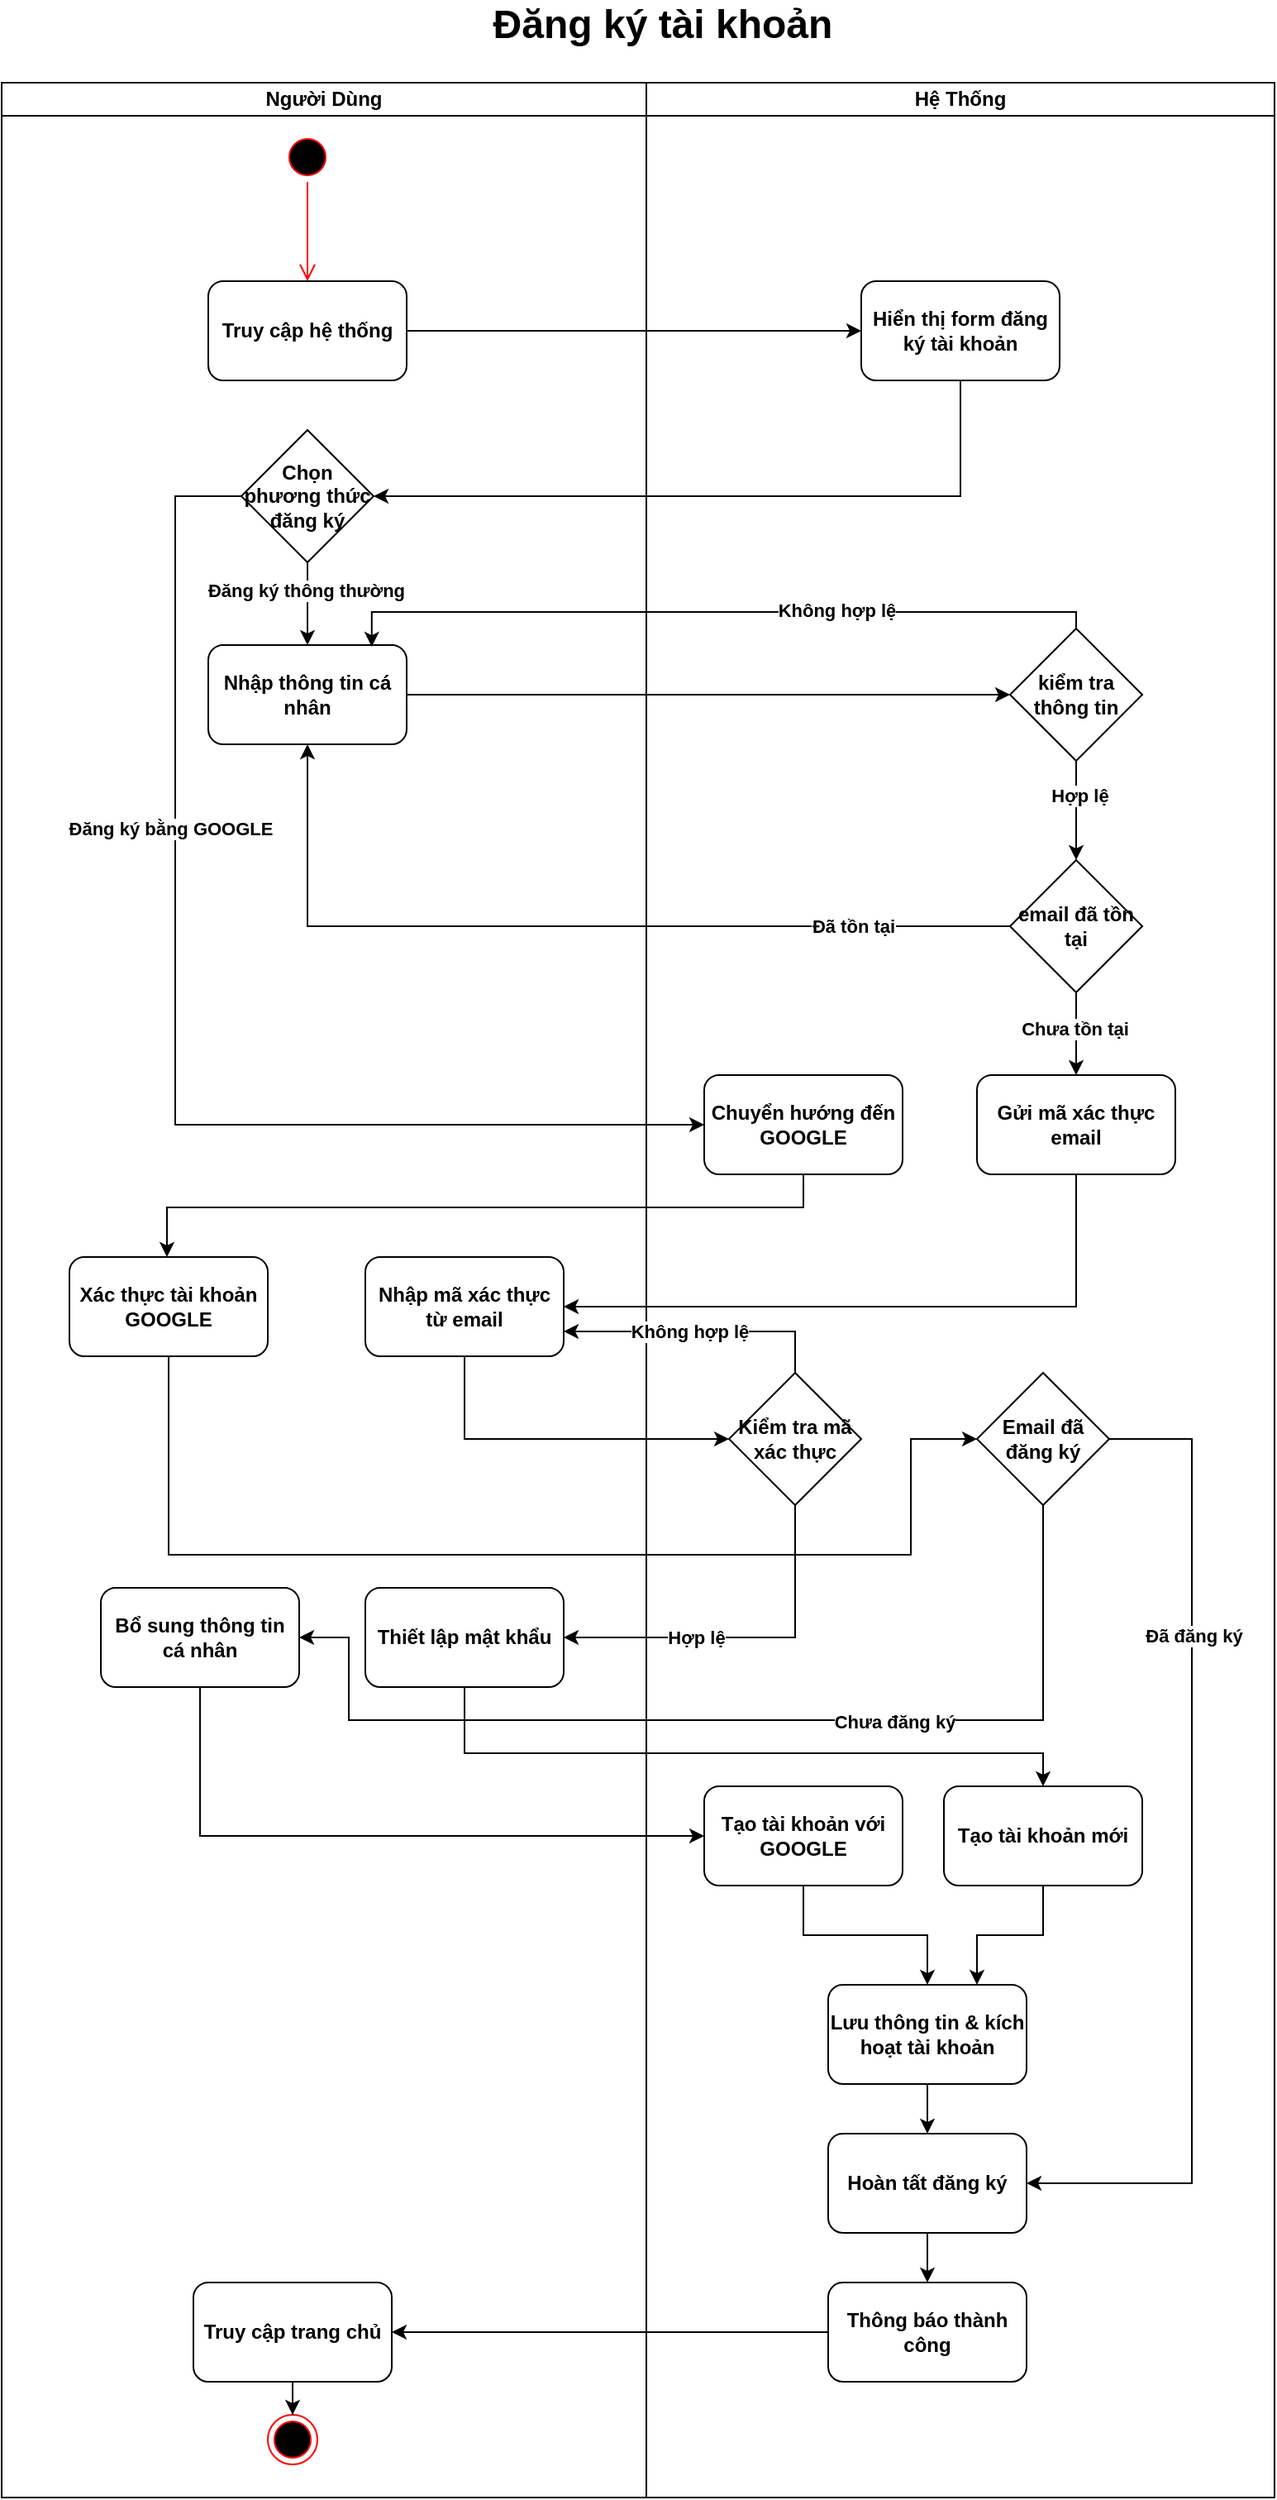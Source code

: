 <mxfile version="27.0.3">
  <diagram name="Page-1" id="UY0vELD6_fXRvmQzzwlH">
    <mxGraphModel dx="2026" dy="1134" grid="1" gridSize="10" guides="1" tooltips="1" connect="1" arrows="1" fold="1" page="1" pageScale="1" pageWidth="850" pageHeight="1100" math="0" shadow="0">
      <root>
        <mxCell id="0" />
        <mxCell id="1" parent="0" />
        <mxCell id="Hzdj1JoN_IImsvnUr4C7-1" value="Người Dùng" style="swimlane;startSize=20;whiteSpace=wrap;html=1;fontStyle=1" parent="1" vertex="1">
          <mxGeometry x="60" y="150" width="390" height="1460" as="geometry" />
        </mxCell>
        <mxCell id="Hzdj1JoN_IImsvnUr4C7-7" value="" style="ellipse;html=1;shape=startState;fillColor=#000000;strokeColor=#ff0000;fontStyle=1" parent="Hzdj1JoN_IImsvnUr4C7-1" vertex="1">
          <mxGeometry x="170" y="30" width="30" height="30" as="geometry" />
        </mxCell>
        <mxCell id="Hzdj1JoN_IImsvnUr4C7-8" value="" style="edgeStyle=orthogonalEdgeStyle;html=1;verticalAlign=bottom;endArrow=open;endSize=8;strokeColor=#ff0000;rounded=0;fontStyle=1" parent="Hzdj1JoN_IImsvnUr4C7-1" source="Hzdj1JoN_IImsvnUr4C7-7" edge="1">
          <mxGeometry relative="1" as="geometry">
            <mxPoint x="185" y="120" as="targetPoint" />
          </mxGeometry>
        </mxCell>
        <mxCell id="Hzdj1JoN_IImsvnUr4C7-10" value="Truy cập hệ thống" style="rounded=1;whiteSpace=wrap;html=1;fontStyle=1" parent="Hzdj1JoN_IImsvnUr4C7-1" vertex="1">
          <mxGeometry x="125" y="120" width="120" height="60" as="geometry" />
        </mxCell>
        <mxCell id="Hzdj1JoN_IImsvnUr4C7-54" style="edgeStyle=orthogonalEdgeStyle;rounded=0;orthogonalLoop=1;jettySize=auto;html=1;fontStyle=1" parent="Hzdj1JoN_IImsvnUr4C7-1" source="Hzdj1JoN_IImsvnUr4C7-18" target="Hzdj1JoN_IImsvnUr4C7-16" edge="1">
          <mxGeometry relative="1" as="geometry" />
        </mxCell>
        <mxCell id="Hzdj1JoN_IImsvnUr4C7-55" value="Đăng ký thông thường" style="edgeLabel;html=1;align=center;verticalAlign=middle;resizable=0;points=[];fontStyle=1" parent="Hzdj1JoN_IImsvnUr4C7-54" vertex="1" connectable="0">
          <mxGeometry x="-0.311" y="-1" relative="1" as="geometry">
            <mxPoint as="offset" />
          </mxGeometry>
        </mxCell>
        <mxCell id="Hzdj1JoN_IImsvnUr4C7-18" value="Chọn phương thức đăng ký" style="rhombus;whiteSpace=wrap;html=1;fontStyle=1" parent="Hzdj1JoN_IImsvnUr4C7-1" vertex="1">
          <mxGeometry x="145" y="210" width="80" height="80" as="geometry" />
        </mxCell>
        <mxCell id="Hzdj1JoN_IImsvnUr4C7-16" value="Nhập thông tin cá nhân" style="rounded=1;whiteSpace=wrap;html=1;fontStyle=1" parent="Hzdj1JoN_IImsvnUr4C7-1" vertex="1">
          <mxGeometry x="125" y="340" width="120" height="60" as="geometry" />
        </mxCell>
        <mxCell id="Hzdj1JoN_IImsvnUr4C7-31" style="edgeStyle=orthogonalEdgeStyle;rounded=0;orthogonalLoop=1;jettySize=auto;html=1;fontStyle=1" parent="Hzdj1JoN_IImsvnUr4C7-1" source="Hzdj1JoN_IImsvnUr4C7-21" target="Hzdj1JoN_IImsvnUr4C7-29" edge="1">
          <mxGeometry relative="1" as="geometry" />
        </mxCell>
        <mxCell id="Hzdj1JoN_IImsvnUr4C7-32" value="Hợp lệ" style="edgeLabel;html=1;align=center;verticalAlign=middle;resizable=0;points=[];fontStyle=1" parent="Hzdj1JoN_IImsvnUr4C7-31" vertex="1" connectable="0">
          <mxGeometry x="-0.324" y="2" relative="1" as="geometry">
            <mxPoint as="offset" />
          </mxGeometry>
        </mxCell>
        <mxCell id="Hzdj1JoN_IImsvnUr4C7-21" value="kiểm tra thông tin" style="rhombus;whiteSpace=wrap;html=1;fontStyle=1" parent="Hzdj1JoN_IImsvnUr4C7-1" vertex="1">
          <mxGeometry x="610" y="330" width="80" height="80" as="geometry" />
        </mxCell>
        <mxCell id="Hzdj1JoN_IImsvnUr4C7-48" style="edgeStyle=orthogonalEdgeStyle;rounded=0;orthogonalLoop=1;jettySize=auto;html=1;fontStyle=1" parent="Hzdj1JoN_IImsvnUr4C7-1" source="Hzdj1JoN_IImsvnUr4C7-29" target="Hzdj1JoN_IImsvnUr4C7-47" edge="1">
          <mxGeometry relative="1" as="geometry" />
        </mxCell>
        <mxCell id="Hzdj1JoN_IImsvnUr4C7-50" value="Chưa tồn tại" style="edgeLabel;html=1;align=center;verticalAlign=middle;resizable=0;points=[];fontStyle=1" parent="Hzdj1JoN_IImsvnUr4C7-48" vertex="1" connectable="0">
          <mxGeometry x="-0.144" y="-1" relative="1" as="geometry">
            <mxPoint as="offset" />
          </mxGeometry>
        </mxCell>
        <mxCell id="Hzdj1JoN_IImsvnUr4C7-29" value="email đã tồn tại" style="rhombus;whiteSpace=wrap;html=1;fontStyle=1" parent="Hzdj1JoN_IImsvnUr4C7-1" vertex="1">
          <mxGeometry x="610" y="470" width="80" height="80" as="geometry" />
        </mxCell>
        <mxCell id="Hzdj1JoN_IImsvnUr4C7-60" style="edgeStyle=orthogonalEdgeStyle;rounded=0;orthogonalLoop=1;jettySize=auto;html=1;entryX=1;entryY=0.5;entryDx=0;entryDy=0;fontStyle=1" parent="Hzdj1JoN_IImsvnUr4C7-1" source="Hzdj1JoN_IImsvnUr4C7-47" target="Hzdj1JoN_IImsvnUr4C7-57" edge="1">
          <mxGeometry relative="1" as="geometry">
            <Array as="points">
              <mxPoint x="650" y="740" />
            </Array>
          </mxGeometry>
        </mxCell>
        <mxCell id="Hzdj1JoN_IImsvnUr4C7-47" value="Gửi mã xác thực email" style="rounded=1;whiteSpace=wrap;html=1;fontStyle=1" parent="Hzdj1JoN_IImsvnUr4C7-1" vertex="1">
          <mxGeometry x="590" y="600" width="120" height="60" as="geometry" />
        </mxCell>
        <mxCell id="Hzdj1JoN_IImsvnUr4C7-59" style="edgeStyle=orthogonalEdgeStyle;rounded=0;orthogonalLoop=1;jettySize=auto;html=1;fontStyle=1" parent="Hzdj1JoN_IImsvnUr4C7-1" source="Hzdj1JoN_IImsvnUr4C7-52" target="Hzdj1JoN_IImsvnUr4C7-58" edge="1">
          <mxGeometry relative="1" as="geometry">
            <Array as="points">
              <mxPoint x="485" y="680" />
              <mxPoint x="100" y="680" />
            </Array>
          </mxGeometry>
        </mxCell>
        <mxCell id="Hzdj1JoN_IImsvnUr4C7-52" value="Chuyển hướng đến GOOGLE" style="rounded=1;whiteSpace=wrap;html=1;fontStyle=1" parent="Hzdj1JoN_IImsvnUr4C7-1" vertex="1">
          <mxGeometry x="425" y="600" width="120" height="60" as="geometry" />
        </mxCell>
        <mxCell id="Hzdj1JoN_IImsvnUr4C7-51" style="edgeStyle=orthogonalEdgeStyle;rounded=0;orthogonalLoop=1;jettySize=auto;html=1;entryX=0;entryY=0.5;entryDx=0;entryDy=0;fontStyle=1" parent="Hzdj1JoN_IImsvnUr4C7-1" source="Hzdj1JoN_IImsvnUr4C7-18" target="Hzdj1JoN_IImsvnUr4C7-52" edge="1">
          <mxGeometry relative="1" as="geometry">
            <mxPoint x="125" y="750" as="targetPoint" />
            <Array as="points">
              <mxPoint x="105" y="250" />
              <mxPoint x="105" y="630" />
            </Array>
          </mxGeometry>
        </mxCell>
        <mxCell id="Hzdj1JoN_IImsvnUr4C7-56" value="Đăng ký bằng GOOGLE" style="edgeLabel;html=1;align=center;verticalAlign=middle;resizable=0;points=[];fontStyle=1" parent="Hzdj1JoN_IImsvnUr4C7-51" vertex="1" connectable="0">
          <mxGeometry x="-0.348" y="-3" relative="1" as="geometry">
            <mxPoint as="offset" />
          </mxGeometry>
        </mxCell>
        <mxCell id="Hzdj1JoN_IImsvnUr4C7-22" style="edgeStyle=orthogonalEdgeStyle;rounded=0;orthogonalLoop=1;jettySize=auto;html=1;entryX=0;entryY=0.5;entryDx=0;entryDy=0;fontStyle=1" parent="Hzdj1JoN_IImsvnUr4C7-1" source="Hzdj1JoN_IImsvnUr4C7-16" target="Hzdj1JoN_IImsvnUr4C7-21" edge="1">
          <mxGeometry relative="1" as="geometry" />
        </mxCell>
        <mxCell id="Hzdj1JoN_IImsvnUr4C7-27" style="edgeStyle=orthogonalEdgeStyle;rounded=0;orthogonalLoop=1;jettySize=auto;html=1;entryX=0.824;entryY=0.017;entryDx=0;entryDy=0;entryPerimeter=0;fontStyle=1" parent="Hzdj1JoN_IImsvnUr4C7-1" source="Hzdj1JoN_IImsvnUr4C7-21" target="Hzdj1JoN_IImsvnUr4C7-16" edge="1">
          <mxGeometry relative="1" as="geometry">
            <Array as="points">
              <mxPoint x="650" y="320" />
              <mxPoint x="224" y="320" />
            </Array>
          </mxGeometry>
        </mxCell>
        <mxCell id="Hzdj1JoN_IImsvnUr4C7-28" value="Không hợp lệ" style="edgeLabel;html=1;align=center;verticalAlign=middle;resizable=0;points=[];fontStyle=1" parent="Hzdj1JoN_IImsvnUr4C7-27" vertex="1" connectable="0">
          <mxGeometry x="-0.096" y="-1" relative="1" as="geometry">
            <mxPoint x="51" as="offset" />
          </mxGeometry>
        </mxCell>
        <mxCell id="Hzdj1JoN_IImsvnUr4C7-33" style="edgeStyle=orthogonalEdgeStyle;rounded=0;orthogonalLoop=1;jettySize=auto;html=1;entryX=0.5;entryY=1;entryDx=0;entryDy=0;fontStyle=1" parent="Hzdj1JoN_IImsvnUr4C7-1" source="Hzdj1JoN_IImsvnUr4C7-29" target="Hzdj1JoN_IImsvnUr4C7-16" edge="1">
          <mxGeometry relative="1" as="geometry" />
        </mxCell>
        <mxCell id="Hzdj1JoN_IImsvnUr4C7-34" value="Đã tồn tại" style="edgeLabel;html=1;align=center;verticalAlign=middle;resizable=0;points=[];fontStyle=1" parent="Hzdj1JoN_IImsvnUr4C7-33" vertex="1" connectable="0">
          <mxGeometry x="-0.598" y="-2" relative="1" as="geometry">
            <mxPoint x="12" y="2" as="offset" />
          </mxGeometry>
        </mxCell>
        <mxCell id="Hzdj1JoN_IImsvnUr4C7-58" value="Xác thực tài khoản GOOGLE" style="rounded=1;whiteSpace=wrap;html=1;fontStyle=1" parent="Hzdj1JoN_IImsvnUr4C7-1" vertex="1">
          <mxGeometry x="41" y="710" width="120" height="60" as="geometry" />
        </mxCell>
        <mxCell id="Hzdj1JoN_IImsvnUr4C7-57" value="Nhập mã xác thực từ email" style="rounded=1;whiteSpace=wrap;html=1;fontStyle=1" parent="Hzdj1JoN_IImsvnUr4C7-1" vertex="1">
          <mxGeometry x="220" y="710" width="120" height="60" as="geometry" />
        </mxCell>
        <mxCell id="Hzdj1JoN_IImsvnUr4C7-68" value="Thiết lập mật khẩu" style="rounded=1;whiteSpace=wrap;html=1;fontStyle=1" parent="Hzdj1JoN_IImsvnUr4C7-1" vertex="1">
          <mxGeometry x="220" y="910" width="120" height="60" as="geometry" />
        </mxCell>
        <mxCell id="Hzdj1JoN_IImsvnUr4C7-74" value="Bổ sung thông tin cá nhân" style="rounded=1;whiteSpace=wrap;html=1;fontStyle=1" parent="Hzdj1JoN_IImsvnUr4C7-1" vertex="1">
          <mxGeometry x="60" y="910" width="120" height="60" as="geometry" />
        </mxCell>
        <mxCell id="Hzdj1JoN_IImsvnUr4C7-87" value="" style="ellipse;html=1;shape=endState;fillColor=#000000;strokeColor=#ff0000;fontStyle=1" parent="Hzdj1JoN_IImsvnUr4C7-1" vertex="1">
          <mxGeometry x="161" y="1410" width="30" height="30" as="geometry" />
        </mxCell>
        <mxCell id="ydiBdMsfnsDGGxbx09Au-6" style="edgeStyle=orthogonalEdgeStyle;rounded=0;orthogonalLoop=1;jettySize=auto;html=1;entryX=0.5;entryY=0;entryDx=0;entryDy=0;" parent="Hzdj1JoN_IImsvnUr4C7-1" source="ydiBdMsfnsDGGxbx09Au-4" target="Hzdj1JoN_IImsvnUr4C7-87" edge="1">
          <mxGeometry relative="1" as="geometry" />
        </mxCell>
        <mxCell id="ydiBdMsfnsDGGxbx09Au-4" value="Truy cập trang chủ" style="rounded=1;whiteSpace=wrap;html=1;fontStyle=1" parent="Hzdj1JoN_IImsvnUr4C7-1" vertex="1">
          <mxGeometry x="116" y="1330" width="120" height="60" as="geometry" />
        </mxCell>
        <mxCell id="Hzdj1JoN_IImsvnUr4C7-2" value="Hệ Thống" style="swimlane;startSize=20;whiteSpace=wrap;html=1;fontStyle=1" parent="1" vertex="1">
          <mxGeometry x="450" y="150" width="380" height="1460" as="geometry" />
        </mxCell>
        <mxCell id="Hzdj1JoN_IImsvnUr4C7-12" value="Hiển thị form đăng ký tài khoản" style="rounded=1;whiteSpace=wrap;html=1;fontStyle=1" parent="Hzdj1JoN_IImsvnUr4C7-2" vertex="1">
          <mxGeometry x="130" y="120" width="120" height="60" as="geometry" />
        </mxCell>
        <mxCell id="Hzdj1JoN_IImsvnUr4C7-61" value="Kiểm tra mã xác thực" style="rhombus;whiteSpace=wrap;html=1;fontStyle=1" parent="Hzdj1JoN_IImsvnUr4C7-2" vertex="1">
          <mxGeometry x="50" y="780" width="80" height="80" as="geometry" />
        </mxCell>
        <mxCell id="Hzdj1JoN_IImsvnUr4C7-93" style="edgeStyle=orthogonalEdgeStyle;rounded=0;orthogonalLoop=1;jettySize=auto;html=1;entryX=1;entryY=0.5;entryDx=0;entryDy=0;fontStyle=1" parent="Hzdj1JoN_IImsvnUr4C7-2" source="Hzdj1JoN_IImsvnUr4C7-71" target="Hzdj1JoN_IImsvnUr4C7-86" edge="1">
          <mxGeometry relative="1" as="geometry">
            <Array as="points">
              <mxPoint x="330" y="820" />
              <mxPoint x="330" y="1270" />
            </Array>
          </mxGeometry>
        </mxCell>
        <mxCell id="Hzdj1JoN_IImsvnUr4C7-94" value="Đã đăng ký" style="edgeLabel;html=1;align=center;verticalAlign=middle;resizable=0;points=[];fontStyle=1" parent="Hzdj1JoN_IImsvnUr4C7-93" vertex="1" connectable="0">
          <mxGeometry x="-0.439" y="1" relative="1" as="geometry">
            <mxPoint as="offset" />
          </mxGeometry>
        </mxCell>
        <mxCell id="Hzdj1JoN_IImsvnUr4C7-71" value="Email đã đăng ký" style="rhombus;whiteSpace=wrap;html=1;fontStyle=1" parent="Hzdj1JoN_IImsvnUr4C7-2" vertex="1">
          <mxGeometry x="200" y="780" width="80" height="80" as="geometry" />
        </mxCell>
        <mxCell id="Hzdj1JoN_IImsvnUr4C7-84" style="edgeStyle=orthogonalEdgeStyle;rounded=0;orthogonalLoop=1;jettySize=auto;html=1;fontStyle=1" parent="Hzdj1JoN_IImsvnUr4C7-2" source="Hzdj1JoN_IImsvnUr4C7-78" target="Hzdj1JoN_IImsvnUr4C7-83" edge="1">
          <mxGeometry relative="1" as="geometry" />
        </mxCell>
        <mxCell id="Hzdj1JoN_IImsvnUr4C7-78" value="Tạo tài khoản với GOOGLE" style="rounded=1;whiteSpace=wrap;html=1;fontStyle=1" parent="Hzdj1JoN_IImsvnUr4C7-2" vertex="1">
          <mxGeometry x="35" y="1030" width="120" height="60" as="geometry" />
        </mxCell>
        <mxCell id="Hzdj1JoN_IImsvnUr4C7-85" style="edgeStyle=orthogonalEdgeStyle;rounded=0;orthogonalLoop=1;jettySize=auto;html=1;entryX=0.75;entryY=0;entryDx=0;entryDy=0;fontStyle=1" parent="Hzdj1JoN_IImsvnUr4C7-2" source="Hzdj1JoN_IImsvnUr4C7-80" target="Hzdj1JoN_IImsvnUr4C7-83" edge="1">
          <mxGeometry relative="1" as="geometry" />
        </mxCell>
        <mxCell id="Hzdj1JoN_IImsvnUr4C7-80" value="Tạo tài khoản mới" style="rounded=1;whiteSpace=wrap;html=1;fontStyle=1" parent="Hzdj1JoN_IImsvnUr4C7-2" vertex="1">
          <mxGeometry x="180" y="1030" width="120" height="60" as="geometry" />
        </mxCell>
        <mxCell id="Hzdj1JoN_IImsvnUr4C7-92" style="edgeStyle=orthogonalEdgeStyle;rounded=0;orthogonalLoop=1;jettySize=auto;html=1;fontStyle=1" parent="Hzdj1JoN_IImsvnUr4C7-2" source="Hzdj1JoN_IImsvnUr4C7-83" target="Hzdj1JoN_IImsvnUr4C7-86" edge="1">
          <mxGeometry relative="1" as="geometry" />
        </mxCell>
        <mxCell id="Hzdj1JoN_IImsvnUr4C7-83" value="Lưu thông tin &amp;amp; kích hoạt tài khoản" style="rounded=1;whiteSpace=wrap;html=1;fontStyle=1" parent="Hzdj1JoN_IImsvnUr4C7-2" vertex="1">
          <mxGeometry x="110" y="1150" width="120" height="60" as="geometry" />
        </mxCell>
        <mxCell id="Hzdj1JoN_IImsvnUr4C7-86" value="Hoàn tất đăng ký" style="rounded=1;whiteSpace=wrap;html=1;fontStyle=1" parent="Hzdj1JoN_IImsvnUr4C7-2" vertex="1">
          <mxGeometry x="110" y="1240" width="120" height="60" as="geometry" />
        </mxCell>
        <mxCell id="ydiBdMsfnsDGGxbx09Au-1" value="Thông báo thành công" style="rounded=1;whiteSpace=wrap;html=1;fontStyle=1" parent="Hzdj1JoN_IImsvnUr4C7-2" vertex="1">
          <mxGeometry x="110" y="1330" width="120" height="60" as="geometry" />
        </mxCell>
        <mxCell id="ydiBdMsfnsDGGxbx09Au-2" style="edgeStyle=orthogonalEdgeStyle;rounded=0;orthogonalLoop=1;jettySize=auto;html=1;fontStyle=1" parent="Hzdj1JoN_IImsvnUr4C7-2" source="Hzdj1JoN_IImsvnUr4C7-86" target="ydiBdMsfnsDGGxbx09Au-1" edge="1">
          <mxGeometry relative="1" as="geometry" />
        </mxCell>
        <mxCell id="Hzdj1JoN_IImsvnUr4C7-13" style="edgeStyle=orthogonalEdgeStyle;rounded=0;orthogonalLoop=1;jettySize=auto;html=1;entryX=0;entryY=0.5;entryDx=0;entryDy=0;fontStyle=1" parent="1" source="Hzdj1JoN_IImsvnUr4C7-10" target="Hzdj1JoN_IImsvnUr4C7-12" edge="1">
          <mxGeometry relative="1" as="geometry" />
        </mxCell>
        <mxCell id="Hzdj1JoN_IImsvnUr4C7-15" style="edgeStyle=orthogonalEdgeStyle;rounded=0;orthogonalLoop=1;jettySize=auto;html=1;entryX=1;entryY=0.5;entryDx=0;entryDy=0;fontStyle=1" parent="1" source="Hzdj1JoN_IImsvnUr4C7-12" target="Hzdj1JoN_IImsvnUr4C7-18" edge="1">
          <mxGeometry relative="1" as="geometry">
            <mxPoint x="305" y="400" as="targetPoint" />
            <Array as="points">
              <mxPoint x="640" y="400" />
            </Array>
          </mxGeometry>
        </mxCell>
        <mxCell id="Hzdj1JoN_IImsvnUr4C7-62" style="edgeStyle=orthogonalEdgeStyle;rounded=0;orthogonalLoop=1;jettySize=auto;html=1;entryX=0;entryY=0.5;entryDx=0;entryDy=0;fontStyle=1" parent="1" source="Hzdj1JoN_IImsvnUr4C7-57" target="Hzdj1JoN_IImsvnUr4C7-61" edge="1">
          <mxGeometry relative="1" as="geometry">
            <Array as="points">
              <mxPoint x="340" y="970" />
            </Array>
          </mxGeometry>
        </mxCell>
        <mxCell id="Hzdj1JoN_IImsvnUr4C7-64" style="edgeStyle=orthogonalEdgeStyle;rounded=0;orthogonalLoop=1;jettySize=auto;html=1;entryX=1;entryY=0.75;entryDx=0;entryDy=0;fontStyle=1" parent="1" source="Hzdj1JoN_IImsvnUr4C7-61" target="Hzdj1JoN_IImsvnUr4C7-57" edge="1">
          <mxGeometry relative="1" as="geometry">
            <Array as="points">
              <mxPoint x="540" y="905" />
            </Array>
          </mxGeometry>
        </mxCell>
        <mxCell id="Hzdj1JoN_IImsvnUr4C7-65" value="Không hợp lệ" style="edgeLabel;html=1;align=center;verticalAlign=middle;resizable=0;points=[];fontStyle=1" parent="Hzdj1JoN_IImsvnUr4C7-64" vertex="1" connectable="0">
          <mxGeometry x="0.079" relative="1" as="geometry">
            <mxPoint as="offset" />
          </mxGeometry>
        </mxCell>
        <mxCell id="Hzdj1JoN_IImsvnUr4C7-69" style="edgeStyle=orthogonalEdgeStyle;rounded=0;orthogonalLoop=1;jettySize=auto;html=1;entryX=1;entryY=0.5;entryDx=0;entryDy=0;fontStyle=1" parent="1" source="Hzdj1JoN_IImsvnUr4C7-61" target="Hzdj1JoN_IImsvnUr4C7-68" edge="1">
          <mxGeometry relative="1" as="geometry">
            <Array as="points">
              <mxPoint x="540" y="1090" />
            </Array>
          </mxGeometry>
        </mxCell>
        <mxCell id="Hzdj1JoN_IImsvnUr4C7-70" value="Hợp lệ" style="edgeLabel;html=1;align=center;verticalAlign=middle;resizable=0;points=[];fontStyle=1" parent="Hzdj1JoN_IImsvnUr4C7-69" vertex="1" connectable="0">
          <mxGeometry x="0.275" y="-3" relative="1" as="geometry">
            <mxPoint y="3" as="offset" />
          </mxGeometry>
        </mxCell>
        <mxCell id="Hzdj1JoN_IImsvnUr4C7-75" style="edgeStyle=orthogonalEdgeStyle;rounded=0;orthogonalLoop=1;jettySize=auto;html=1;entryX=1;entryY=0.5;entryDx=0;entryDy=0;fontStyle=1" parent="1" source="Hzdj1JoN_IImsvnUr4C7-71" target="Hzdj1JoN_IImsvnUr4C7-74" edge="1">
          <mxGeometry relative="1" as="geometry">
            <Array as="points">
              <mxPoint x="690" y="1140" />
              <mxPoint x="270" y="1140" />
              <mxPoint x="270" y="1090" />
            </Array>
          </mxGeometry>
        </mxCell>
        <mxCell id="Hzdj1JoN_IImsvnUr4C7-76" value="Chưa đăng ký" style="edgeLabel;html=1;align=center;verticalAlign=middle;resizable=0;points=[];fontStyle=1" parent="Hzdj1JoN_IImsvnUr4C7-75" vertex="1" connectable="0">
          <mxGeometry x="-0.865" y="-3" relative="1" as="geometry">
            <mxPoint x="-87" y="88" as="offset" />
          </mxGeometry>
        </mxCell>
        <mxCell id="Hzdj1JoN_IImsvnUr4C7-79" style="edgeStyle=orthogonalEdgeStyle;rounded=0;orthogonalLoop=1;jettySize=auto;html=1;entryX=0;entryY=0.5;entryDx=0;entryDy=0;fontStyle=1" parent="1" source="Hzdj1JoN_IImsvnUr4C7-58" target="Hzdj1JoN_IImsvnUr4C7-71" edge="1">
          <mxGeometry relative="1" as="geometry">
            <Array as="points">
              <mxPoint x="161" y="1040" />
              <mxPoint x="610" y="1040" />
              <mxPoint x="610" y="970" />
            </Array>
          </mxGeometry>
        </mxCell>
        <mxCell id="Hzdj1JoN_IImsvnUr4C7-81" style="edgeStyle=orthogonalEdgeStyle;rounded=0;orthogonalLoop=1;jettySize=auto;html=1;entryX=0;entryY=0.5;entryDx=0;entryDy=0;fontStyle=1" parent="1" source="Hzdj1JoN_IImsvnUr4C7-74" target="Hzdj1JoN_IImsvnUr4C7-78" edge="1">
          <mxGeometry relative="1" as="geometry">
            <Array as="points">
              <mxPoint x="180" y="1210" />
            </Array>
          </mxGeometry>
        </mxCell>
        <mxCell id="Hzdj1JoN_IImsvnUr4C7-82" style="edgeStyle=orthogonalEdgeStyle;rounded=0;orthogonalLoop=1;jettySize=auto;html=1;fontStyle=1" parent="1" source="Hzdj1JoN_IImsvnUr4C7-68" target="Hzdj1JoN_IImsvnUr4C7-80" edge="1">
          <mxGeometry relative="1" as="geometry">
            <Array as="points">
              <mxPoint x="340" y="1160" />
              <mxPoint x="690" y="1160" />
            </Array>
          </mxGeometry>
        </mxCell>
        <mxCell id="Hzdj1JoN_IImsvnUr4C7-95" value="&lt;font style=&quot;font-size: 24px;&quot;&gt;Đăng ký tài khoản&lt;/font&gt;" style="text;html=1;align=center;verticalAlign=middle;whiteSpace=wrap;rounded=0;fontStyle=1" parent="1" vertex="1">
          <mxGeometry x="190" y="100" width="540" height="30" as="geometry" />
        </mxCell>
        <mxCell id="ydiBdMsfnsDGGxbx09Au-5" style="edgeStyle=orthogonalEdgeStyle;rounded=0;orthogonalLoop=1;jettySize=auto;html=1;entryX=1;entryY=0.5;entryDx=0;entryDy=0;" parent="1" source="ydiBdMsfnsDGGxbx09Au-1" target="ydiBdMsfnsDGGxbx09Au-4" edge="1">
          <mxGeometry relative="1" as="geometry" />
        </mxCell>
      </root>
    </mxGraphModel>
  </diagram>
</mxfile>
